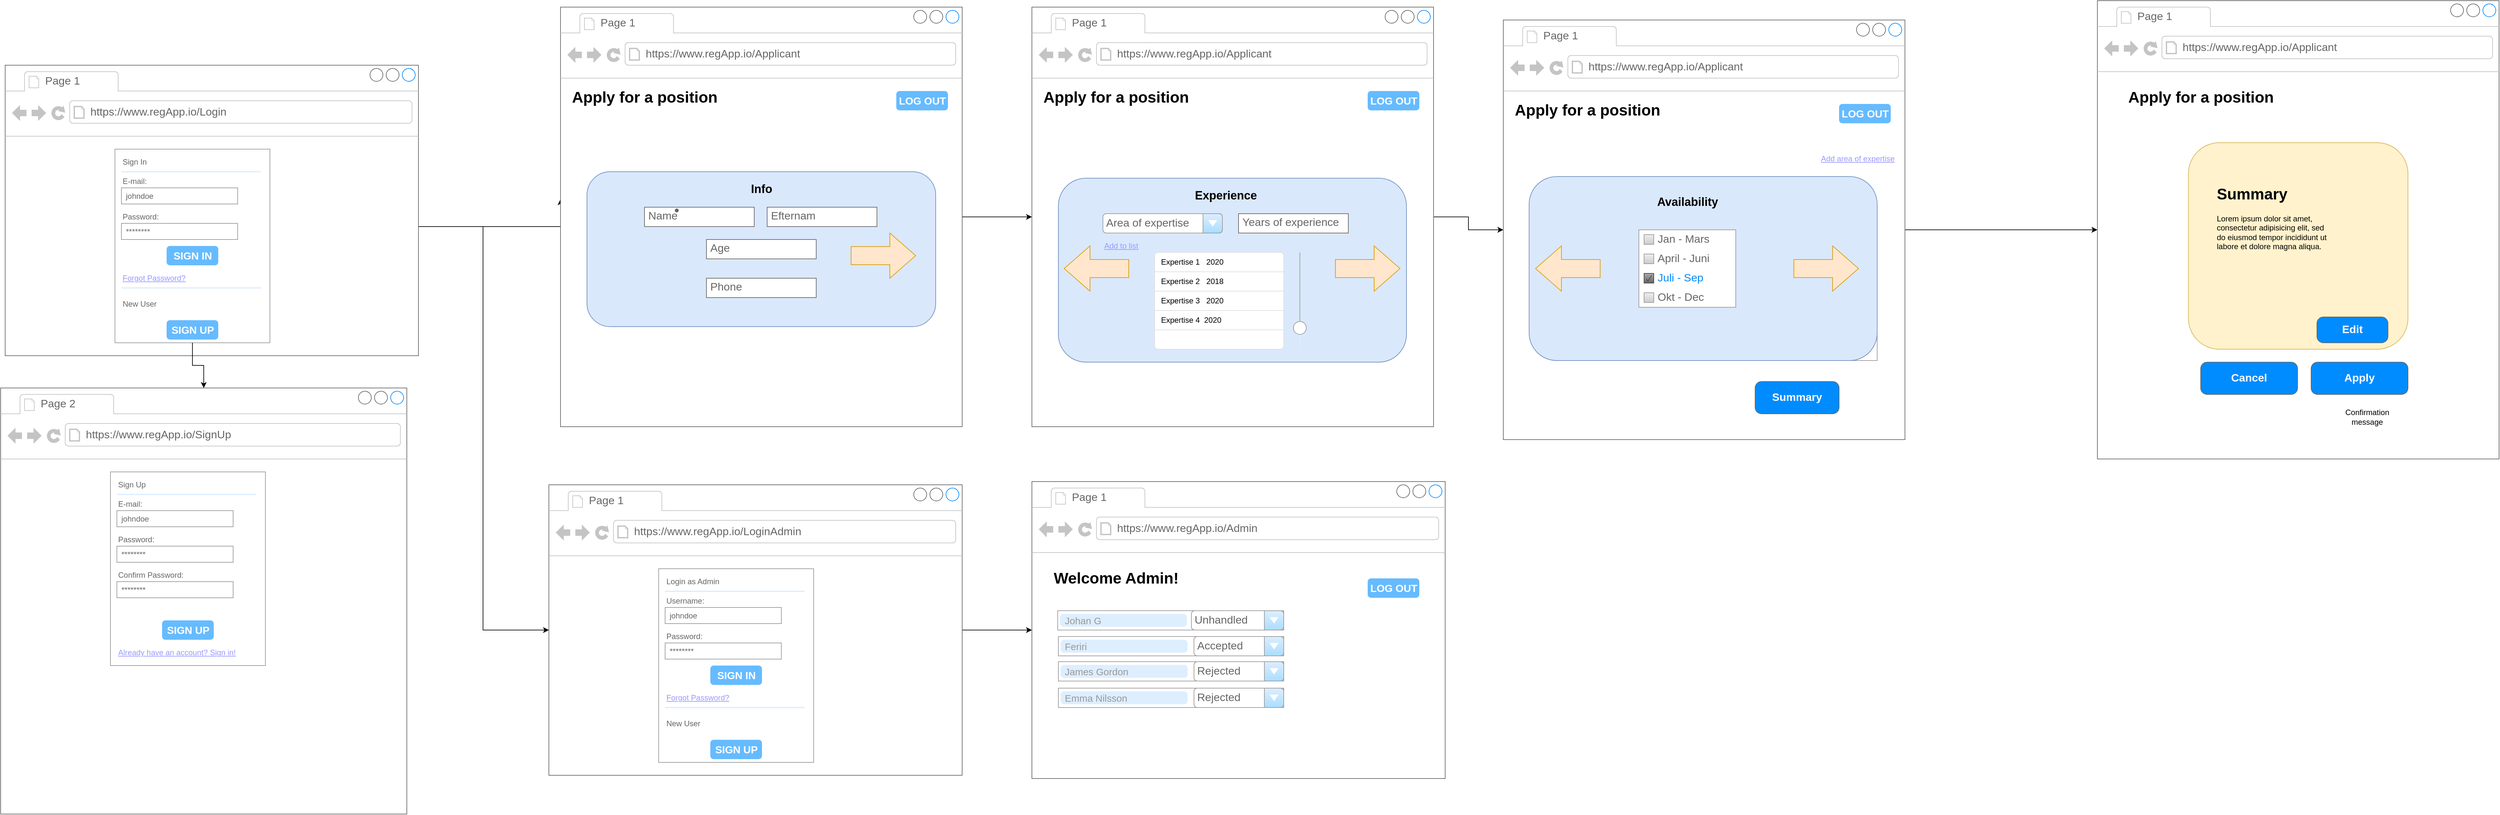 <mxfile version="20.8.18" type="github">
  <diagram name="Sida-1" id="kPzA5vPGDyIlWqKKxrf5">
    <mxGraphModel dx="2049" dy="1080" grid="1" gridSize="10" guides="1" tooltips="1" connect="1" arrows="1" fold="1" page="1" pageScale="1" pageWidth="827" pageHeight="1169" math="0" shadow="0">
      <root>
        <mxCell id="0" />
        <mxCell id="1" parent="0" />
        <mxCell id="7shptAwFYSbdW4jlvjq1-17" value="" style="strokeWidth=1;shadow=0;dashed=0;align=center;html=1;shape=mxgraph.mockup.containers.browserWindow;rSize=0;strokeColor=#666666;strokeColor2=#008cff;strokeColor3=#c4c4c4;mainText=,;recursiveResize=0;" parent="1" vertex="1">
          <mxGeometry x="1700" y="835" width="640" height="460" as="geometry" />
        </mxCell>
        <mxCell id="7shptAwFYSbdW4jlvjq1-18" value="Page 1" style="strokeWidth=1;shadow=0;dashed=0;align=center;html=1;shape=mxgraph.mockup.containers.anchor;fontSize=17;fontColor=#666666;align=left;" parent="7shptAwFYSbdW4jlvjq1-17" vertex="1">
          <mxGeometry x="60" y="12" width="110" height="26" as="geometry" />
        </mxCell>
        <mxCell id="7shptAwFYSbdW4jlvjq1-19" value="https://www.regApp.io/Admin" style="strokeWidth=1;shadow=0;dashed=0;align=center;html=1;shape=mxgraph.mockup.containers.anchor;rSize=0;fontSize=17;fontColor=#666666;align=left;" parent="7shptAwFYSbdW4jlvjq1-17" vertex="1">
          <mxGeometry x="130" y="60" width="250" height="26" as="geometry" />
        </mxCell>
        <mxCell id="hqLiml1cZPk9ldFR3-xz-154" value="LOG OUT" style="strokeWidth=1;shadow=0;dashed=0;align=center;html=1;shape=mxgraph.mockup.forms.rrect;rSize=5;strokeColor=none;fontColor=#ffffff;fillColor=#66bbff;fontSize=16;fontStyle=1;" parent="7shptAwFYSbdW4jlvjq1-17" vertex="1">
          <mxGeometry x="520.0" y="150" width="80" height="30" as="geometry" />
        </mxCell>
        <mxCell id="hqLiml1cZPk9ldFR3-xz-155" value="Welcome Admin!" style="text;strokeColor=none;fillColor=none;html=1;fontSize=24;fontStyle=1;verticalAlign=middle;align=center;" parent="7shptAwFYSbdW4jlvjq1-17" vertex="1">
          <mxGeometry x="80" y="130" width="100" height="40" as="geometry" />
        </mxCell>
        <mxCell id="hqLiml1cZPk9ldFR3-xz-159" value="" style="strokeWidth=1;shadow=0;dashed=0;align=center;html=1;shape=mxgraph.mockup.misc.rrect;rSize=0;strokeColor=#999999;fillColor=#ffffff;fontSize=18;" parent="7shptAwFYSbdW4jlvjq1-17" vertex="1">
          <mxGeometry x="40" y="200" width="350" height="30" as="geometry" />
        </mxCell>
        <mxCell id="hqLiml1cZPk9ldFR3-xz-160" value="Johan G" style="strokeWidth=1;shadow=0;dashed=0;align=center;html=1;shape=mxgraph.mockup.misc.rrect;rSize=5;strokeColor=none;fontSize=15;fontColor=#999999;fillColor=#ddeeff;align=left;spacingLeft=5;" parent="hqLiml1cZPk9ldFR3-xz-159" vertex="1">
          <mxGeometry x="3.5" y="5" width="196.5" height="20" as="geometry" />
        </mxCell>
        <mxCell id="hqLiml1cZPk9ldFR3-xz-163" value="" style="strokeWidth=1;shadow=0;dashed=0;align=center;html=1;shape=mxgraph.mockup.misc.anchor;fontSize=18;" parent="hqLiml1cZPk9ldFR3-xz-159" vertex="1">
          <mxGeometry x="346.5" y="15" as="geometry" />
        </mxCell>
        <mxCell id="hqLiml1cZPk9ldFR3-xz-165" value="" style="strokeWidth=1;shadow=0;dashed=0;align=center;html=1;shape=mxgraph.mockup.misc.anchor;fontSize=18;" parent="hqLiml1cZPk9ldFR3-xz-159" vertex="1">
          <mxGeometry x="325.5" y="15" as="geometry" />
        </mxCell>
        <mxCell id="B25SkYMvyldKzZaYeinG-1" value="Unhandled" style="strokeWidth=1;shadow=0;dashed=0;align=center;html=1;shape=mxgraph.mockup.forms.comboBox;strokeColor=#999999;fillColor=#ddeeff;align=left;fillColor2=#aaddff;mainText=;fontColor=#666666;fontSize=17;spacingLeft=3;" parent="hqLiml1cZPk9ldFR3-xz-159" vertex="1">
          <mxGeometry x="207" width="143" height="30" as="geometry" />
        </mxCell>
        <mxCell id="hqLiml1cZPk9ldFR3-xz-167" value="" style="strokeWidth=1;shadow=0;dashed=0;align=center;html=1;shape=mxgraph.mockup.misc.rrect;rSize=0;strokeColor=#999999;fillColor=#ffffff;fontSize=18;" parent="7shptAwFYSbdW4jlvjq1-17" vertex="1">
          <mxGeometry x="41" y="240" width="349" height="30" as="geometry" />
        </mxCell>
        <mxCell id="hqLiml1cZPk9ldFR3-xz-168" value="Feriri" style="strokeWidth=1;shadow=0;dashed=0;align=center;html=1;shape=mxgraph.mockup.misc.rrect;rSize=5;strokeColor=none;fontSize=15;fontColor=#999999;fillColor=#ddeeff;align=left;spacingLeft=5;" parent="hqLiml1cZPk9ldFR3-xz-167" vertex="1">
          <mxGeometry x="3.49" y="5" width="196.51" height="20" as="geometry" />
        </mxCell>
        <mxCell id="hqLiml1cZPk9ldFR3-xz-171" value="" style="strokeWidth=1;shadow=0;dashed=0;align=center;html=1;shape=mxgraph.mockup.misc.anchor;fontSize=18;" parent="hqLiml1cZPk9ldFR3-xz-167" vertex="1">
          <mxGeometry x="345.51" y="15" as="geometry" />
        </mxCell>
        <mxCell id="hqLiml1cZPk9ldFR3-xz-173" value="" style="strokeWidth=1;shadow=0;dashed=0;align=center;html=1;shape=mxgraph.mockup.misc.anchor;fontSize=18;" parent="hqLiml1cZPk9ldFR3-xz-167" vertex="1">
          <mxGeometry x="324.57" y="15" as="geometry" />
        </mxCell>
        <mxCell id="B25SkYMvyldKzZaYeinG-2" value="Accepted" style="strokeWidth=1;shadow=0;dashed=0;align=center;html=1;shape=mxgraph.mockup.forms.comboBox;strokeColor=#999999;fillColor=#ddeeff;align=left;fillColor2=#aaddff;mainText=;fontColor=#666666;fontSize=17;spacingLeft=3;" parent="hqLiml1cZPk9ldFR3-xz-167" vertex="1">
          <mxGeometry x="210" width="139" height="30" as="geometry" />
        </mxCell>
        <mxCell id="B25SkYMvyldKzZaYeinG-4" value="" style="strokeWidth=1;shadow=0;dashed=0;align=center;html=1;shape=mxgraph.mockup.misc.rrect;rSize=0;strokeColor=#999999;fillColor=#ffffff;fontSize=18;" parent="7shptAwFYSbdW4jlvjq1-17" vertex="1">
          <mxGeometry x="41" y="279" width="349" height="30" as="geometry" />
        </mxCell>
        <mxCell id="B25SkYMvyldKzZaYeinG-5" value="James Gordon" style="strokeWidth=1;shadow=0;dashed=0;align=center;html=1;shape=mxgraph.mockup.misc.rrect;rSize=5;strokeColor=none;fontSize=15;fontColor=#999999;fillColor=#ddeeff;align=left;spacingLeft=5;" parent="B25SkYMvyldKzZaYeinG-4" vertex="1">
          <mxGeometry x="3.49" y="5" width="196.51" height="20" as="geometry" />
        </mxCell>
        <mxCell id="B25SkYMvyldKzZaYeinG-6" value="" style="strokeWidth=1;shadow=0;dashed=0;align=center;html=1;shape=mxgraph.mockup.misc.anchor;fontSize=18;" parent="B25SkYMvyldKzZaYeinG-4" vertex="1">
          <mxGeometry x="345.51" y="15" as="geometry" />
        </mxCell>
        <mxCell id="B25SkYMvyldKzZaYeinG-7" value="" style="strokeWidth=1;shadow=0;dashed=0;align=center;html=1;shape=mxgraph.mockup.misc.anchor;fontSize=18;" parent="B25SkYMvyldKzZaYeinG-4" vertex="1">
          <mxGeometry x="324.57" y="15" as="geometry" />
        </mxCell>
        <mxCell id="B25SkYMvyldKzZaYeinG-8" value="Rejected" style="strokeWidth=1;shadow=0;dashed=0;align=center;html=1;shape=mxgraph.mockup.forms.comboBox;strokeColor=#999999;fillColor=#ddeeff;align=left;fillColor2=#aaddff;mainText=;fontColor=#666666;fontSize=17;spacingLeft=3;" parent="B25SkYMvyldKzZaYeinG-4" vertex="1">
          <mxGeometry x="210" width="139" height="30" as="geometry" />
        </mxCell>
        <mxCell id="B25SkYMvyldKzZaYeinG-9" value="" style="strokeWidth=1;shadow=0;dashed=0;align=center;html=1;shape=mxgraph.mockup.misc.rrect;rSize=0;strokeColor=#999999;fillColor=#ffffff;fontSize=18;" parent="7shptAwFYSbdW4jlvjq1-17" vertex="1">
          <mxGeometry x="41" y="320" width="349" height="30" as="geometry" />
        </mxCell>
        <mxCell id="B25SkYMvyldKzZaYeinG-10" value="Emma Nilsson" style="strokeWidth=1;shadow=0;dashed=0;align=center;html=1;shape=mxgraph.mockup.misc.rrect;rSize=5;strokeColor=none;fontSize=15;fontColor=#999999;fillColor=#ddeeff;align=left;spacingLeft=5;" parent="B25SkYMvyldKzZaYeinG-9" vertex="1">
          <mxGeometry x="3.49" y="5" width="196.51" height="20" as="geometry" />
        </mxCell>
        <mxCell id="B25SkYMvyldKzZaYeinG-11" value="" style="strokeWidth=1;shadow=0;dashed=0;align=center;html=1;shape=mxgraph.mockup.misc.anchor;fontSize=18;" parent="B25SkYMvyldKzZaYeinG-9" vertex="1">
          <mxGeometry x="345.51" y="15" as="geometry" />
        </mxCell>
        <mxCell id="B25SkYMvyldKzZaYeinG-12" value="" style="strokeWidth=1;shadow=0;dashed=0;align=center;html=1;shape=mxgraph.mockup.misc.anchor;fontSize=18;" parent="B25SkYMvyldKzZaYeinG-9" vertex="1">
          <mxGeometry x="324.57" y="15" as="geometry" />
        </mxCell>
        <mxCell id="B25SkYMvyldKzZaYeinG-13" value="Rejected" style="strokeWidth=1;shadow=0;dashed=0;align=center;html=1;shape=mxgraph.mockup.forms.comboBox;strokeColor=#999999;fillColor=#ddeeff;align=left;fillColor2=#aaddff;mainText=;fontColor=#666666;fontSize=17;spacingLeft=3;" parent="B25SkYMvyldKzZaYeinG-9" vertex="1">
          <mxGeometry x="210" width="139" height="30" as="geometry" />
        </mxCell>
        <mxCell id="7shptAwFYSbdW4jlvjq1-24" value="" style="edgeStyle=orthogonalEdgeStyle;rounded=0;orthogonalLoop=1;jettySize=auto;html=1;entryX=0;entryY=0.458;entryDx=0;entryDy=0;entryPerimeter=0;" parent="1" source="BnUvvNfdKLv91Dd7iQGs-1" target="7shptAwFYSbdW4jlvjq1-3" edge="1">
          <mxGeometry relative="1" as="geometry">
            <mxPoint x="964" y="657" as="targetPoint" />
            <Array as="points">
              <mxPoint x="970" y="440" />
            </Array>
          </mxGeometry>
        </mxCell>
        <mxCell id="_u19Z8WVPAnxnF66TqaU-46" style="edgeStyle=orthogonalEdgeStyle;rounded=0;orthogonalLoop=1;jettySize=auto;html=1;" edge="1" parent="1" source="BnUvvNfdKLv91Dd7iQGs-1" target="_u19Z8WVPAnxnF66TqaU-31">
          <mxGeometry relative="1" as="geometry">
            <mxPoint x="850" y="1150" as="targetPoint" />
            <Array as="points">
              <mxPoint x="850" y="440" />
              <mxPoint x="850" y="1065" />
            </Array>
          </mxGeometry>
        </mxCell>
        <mxCell id="BnUvvNfdKLv91Dd7iQGs-1" value="" style="strokeWidth=1;shadow=0;dashed=0;align=center;html=1;shape=mxgraph.mockup.containers.browserWindow;rSize=0;strokeColor=#666666;strokeColor2=#008cff;strokeColor3=#c4c4c4;mainText=,;recursiveResize=0;" parent="1" vertex="1">
          <mxGeometry x="110" y="190" width="640" height="450" as="geometry" />
        </mxCell>
        <mxCell id="BnUvvNfdKLv91Dd7iQGs-2" value="Page 1" style="strokeWidth=1;shadow=0;dashed=0;align=center;html=1;shape=mxgraph.mockup.containers.anchor;fontSize=17;fontColor=#666666;align=left;" parent="BnUvvNfdKLv91Dd7iQGs-1" vertex="1">
          <mxGeometry x="60" y="12" width="110" height="26" as="geometry" />
        </mxCell>
        <mxCell id="BnUvvNfdKLv91Dd7iQGs-3" value="https://www.regApp.io/Login" style="strokeWidth=1;shadow=0;dashed=0;align=center;html=1;shape=mxgraph.mockup.containers.anchor;rSize=0;fontSize=17;fontColor=#666666;align=left;" parent="BnUvvNfdKLv91Dd7iQGs-1" vertex="1">
          <mxGeometry x="130" y="60" width="250" height="26" as="geometry" />
        </mxCell>
        <mxCell id="mrO0CaeoB24Xe4PspME4-4" value="" style="strokeWidth=1;shadow=0;dashed=0;align=center;html=1;shape=mxgraph.mockup.forms.rrect;rSize=0;strokeColor=#999999;fillColor=#ffffff;" parent="BnUvvNfdKLv91Dd7iQGs-1" vertex="1">
          <mxGeometry x="170" y="130" width="240" height="300" as="geometry" />
        </mxCell>
        <mxCell id="mrO0CaeoB24Xe4PspME4-5" value="Sign In" style="strokeWidth=1;shadow=0;dashed=0;align=center;html=1;shape=mxgraph.mockup.forms.anchor;fontSize=12;fontColor=#666666;align=left;resizeWidth=1;spacingLeft=0;" parent="mrO0CaeoB24Xe4PspME4-4" vertex="1">
          <mxGeometry width="120.0" height="20" relative="1" as="geometry">
            <mxPoint x="10" y="10" as="offset" />
          </mxGeometry>
        </mxCell>
        <mxCell id="mrO0CaeoB24Xe4PspME4-6" value="" style="shape=line;strokeColor=#ddeeff;strokeWidth=2;html=1;resizeWidth=1;" parent="mrO0CaeoB24Xe4PspME4-4" vertex="1">
          <mxGeometry width="216.0" height="10" relative="1" as="geometry">
            <mxPoint x="10" y="30" as="offset" />
          </mxGeometry>
        </mxCell>
        <mxCell id="mrO0CaeoB24Xe4PspME4-7" value="E-mail:" style="strokeWidth=1;shadow=0;dashed=0;align=center;html=1;shape=mxgraph.mockup.forms.anchor;fontSize=12;fontColor=#666666;align=left;resizeWidth=1;spacingLeft=0;" parent="mrO0CaeoB24Xe4PspME4-4" vertex="1">
          <mxGeometry width="120.0" height="20" relative="1" as="geometry">
            <mxPoint x="10" y="40" as="offset" />
          </mxGeometry>
        </mxCell>
        <mxCell id="mrO0CaeoB24Xe4PspME4-8" value="johndoe" style="strokeWidth=1;shadow=0;dashed=0;align=center;html=1;shape=mxgraph.mockup.forms.rrect;rSize=0;strokeColor=#999999;fontColor=#666666;align=left;spacingLeft=5;resizeWidth=1;" parent="mrO0CaeoB24Xe4PspME4-4" vertex="1">
          <mxGeometry width="180.0" height="25" relative="1" as="geometry">
            <mxPoint x="10" y="60" as="offset" />
          </mxGeometry>
        </mxCell>
        <mxCell id="mrO0CaeoB24Xe4PspME4-9" value="Password:" style="strokeWidth=1;shadow=0;dashed=0;align=center;html=1;shape=mxgraph.mockup.forms.anchor;fontSize=12;fontColor=#666666;align=left;resizeWidth=1;spacingLeft=0;" parent="mrO0CaeoB24Xe4PspME4-4" vertex="1">
          <mxGeometry width="120.0" height="20" relative="1" as="geometry">
            <mxPoint x="10" y="95" as="offset" />
          </mxGeometry>
        </mxCell>
        <mxCell id="mrO0CaeoB24Xe4PspME4-10" value="********" style="strokeWidth=1;shadow=0;dashed=0;align=center;html=1;shape=mxgraph.mockup.forms.rrect;rSize=0;strokeColor=#999999;fontColor=#666666;align=left;spacingLeft=5;resizeWidth=1;" parent="mrO0CaeoB24Xe4PspME4-4" vertex="1">
          <mxGeometry width="180.0" height="25" relative="1" as="geometry">
            <mxPoint x="10" y="115" as="offset" />
          </mxGeometry>
        </mxCell>
        <mxCell id="mrO0CaeoB24Xe4PspME4-11" value="SIGN IN" style="strokeWidth=1;shadow=0;dashed=0;align=center;html=1;shape=mxgraph.mockup.forms.rrect;rSize=5;strokeColor=none;fontColor=#ffffff;fillColor=#66bbff;fontSize=16;fontStyle=1;" parent="mrO0CaeoB24Xe4PspME4-4" vertex="1">
          <mxGeometry y="1" width="80" height="30" relative="1" as="geometry">
            <mxPoint x="80" y="-150" as="offset" />
          </mxGeometry>
        </mxCell>
        <mxCell id="mrO0CaeoB24Xe4PspME4-12" value="Forgot Password?" style="strokeWidth=1;shadow=0;dashed=0;align=center;html=1;shape=mxgraph.mockup.forms.anchor;fontSize=12;fontColor=#9999ff;align=left;spacingLeft=0;fontStyle=4;resizeWidth=1;" parent="mrO0CaeoB24Xe4PspME4-4" vertex="1">
          <mxGeometry y="1" width="180.0" height="20" relative="1" as="geometry">
            <mxPoint x="10" y="-110" as="offset" />
          </mxGeometry>
        </mxCell>
        <mxCell id="mrO0CaeoB24Xe4PspME4-13" value="" style="shape=line;strokeColor=#ddeeff;strokeWidth=2;html=1;resizeWidth=1;" parent="mrO0CaeoB24Xe4PspME4-4" vertex="1">
          <mxGeometry y="1" width="216.0" height="10" relative="1" as="geometry">
            <mxPoint x="10" y="-90" as="offset" />
          </mxGeometry>
        </mxCell>
        <mxCell id="mrO0CaeoB24Xe4PspME4-14" value="New User" style="strokeWidth=1;shadow=0;dashed=0;align=center;html=1;shape=mxgraph.mockup.forms.anchor;fontSize=12;fontColor=#666666;align=left;spacingLeft=0;resizeWidth=1;" parent="mrO0CaeoB24Xe4PspME4-4" vertex="1">
          <mxGeometry y="1" width="180.0" height="20" relative="1" as="geometry">
            <mxPoint x="10" y="-70" as="offset" />
          </mxGeometry>
        </mxCell>
        <mxCell id="mrO0CaeoB24Xe4PspME4-15" value="SIGN UP" style="strokeWidth=1;shadow=0;dashed=0;align=center;html=1;shape=mxgraph.mockup.forms.rrect;rSize=5;strokeColor=none;fontColor=#ffffff;fillColor=#66bbff;fontSize=16;fontStyle=1;" parent="mrO0CaeoB24Xe4PspME4-4" vertex="1">
          <mxGeometry y="1" width="80" height="30" relative="1" as="geometry">
            <mxPoint x="80" y="-35" as="offset" />
          </mxGeometry>
        </mxCell>
        <mxCell id="LxsmjPVJHAoXayF_g4ax-1" value="" style="strokeWidth=1;shadow=0;dashed=0;align=center;html=1;shape=mxgraph.mockup.containers.browserWindow;rSize=0;strokeColor=#666666;strokeColor2=#008cff;strokeColor3=#c4c4c4;mainText=,;recursiveResize=0;" parent="1" vertex="1">
          <mxGeometry x="103" y="690" width="629" height="660" as="geometry" />
        </mxCell>
        <mxCell id="LxsmjPVJHAoXayF_g4ax-2" value="Page 2" style="strokeWidth=1;shadow=0;dashed=0;align=center;html=1;shape=mxgraph.mockup.containers.anchor;fontSize=17;fontColor=#666666;align=left;" parent="LxsmjPVJHAoXayF_g4ax-1" vertex="1">
          <mxGeometry x="60" y="12" width="110" height="26" as="geometry" />
        </mxCell>
        <mxCell id="LxsmjPVJHAoXayF_g4ax-3" value="https://www.regApp.io/SignUp" style="strokeWidth=1;shadow=0;dashed=0;align=center;html=1;shape=mxgraph.mockup.containers.anchor;rSize=0;fontSize=17;fontColor=#666666;align=left;" parent="LxsmjPVJHAoXayF_g4ax-1" vertex="1">
          <mxGeometry x="130" y="60" width="250" height="26" as="geometry" />
        </mxCell>
        <mxCell id="LxsmjPVJHAoXayF_g4ax-4" value="" style="strokeWidth=1;shadow=0;dashed=0;align=center;html=1;shape=mxgraph.mockup.forms.rrect;rSize=0;strokeColor=#999999;fillColor=#ffffff;" parent="LxsmjPVJHAoXayF_g4ax-1" vertex="1">
          <mxGeometry x="170" y="130" width="240" height="300" as="geometry" />
        </mxCell>
        <mxCell id="LxsmjPVJHAoXayF_g4ax-5" value="Sign Up" style="strokeWidth=1;shadow=0;dashed=0;align=center;html=1;shape=mxgraph.mockup.forms.anchor;fontSize=12;fontColor=#666666;align=left;resizeWidth=1;spacingLeft=0;" parent="LxsmjPVJHAoXayF_g4ax-4" vertex="1">
          <mxGeometry width="120.0" height="20" relative="1" as="geometry">
            <mxPoint x="10" y="10" as="offset" />
          </mxGeometry>
        </mxCell>
        <mxCell id="LxsmjPVJHAoXayF_g4ax-6" value="" style="shape=line;strokeColor=#ddeeff;strokeWidth=2;html=1;resizeWidth=1;" parent="LxsmjPVJHAoXayF_g4ax-4" vertex="1">
          <mxGeometry width="216.0" height="10" relative="1" as="geometry">
            <mxPoint x="10" y="30" as="offset" />
          </mxGeometry>
        </mxCell>
        <mxCell id="LxsmjPVJHAoXayF_g4ax-7" value="E-mail:" style="strokeWidth=1;shadow=0;dashed=0;align=center;html=1;shape=mxgraph.mockup.forms.anchor;fontSize=12;fontColor=#666666;align=left;resizeWidth=1;spacingLeft=0;" parent="LxsmjPVJHAoXayF_g4ax-4" vertex="1">
          <mxGeometry width="120.0" height="20" relative="1" as="geometry">
            <mxPoint x="10" y="40" as="offset" />
          </mxGeometry>
        </mxCell>
        <mxCell id="LxsmjPVJHAoXayF_g4ax-8" value="johndoe" style="strokeWidth=1;shadow=0;dashed=0;align=center;html=1;shape=mxgraph.mockup.forms.rrect;rSize=0;strokeColor=#999999;fontColor=#666666;align=left;spacingLeft=5;resizeWidth=1;" parent="LxsmjPVJHAoXayF_g4ax-4" vertex="1">
          <mxGeometry width="180.0" height="25" relative="1" as="geometry">
            <mxPoint x="10" y="60" as="offset" />
          </mxGeometry>
        </mxCell>
        <mxCell id="LxsmjPVJHAoXayF_g4ax-9" value="Password:" style="strokeWidth=1;shadow=0;dashed=0;align=center;html=1;shape=mxgraph.mockup.forms.anchor;fontSize=12;fontColor=#666666;align=left;resizeWidth=1;spacingLeft=0;" parent="LxsmjPVJHAoXayF_g4ax-4" vertex="1">
          <mxGeometry width="120.0" height="20" relative="1" as="geometry">
            <mxPoint x="10" y="95" as="offset" />
          </mxGeometry>
        </mxCell>
        <mxCell id="LxsmjPVJHAoXayF_g4ax-10" value="********" style="strokeWidth=1;shadow=0;dashed=0;align=center;html=1;shape=mxgraph.mockup.forms.rrect;rSize=0;strokeColor=#999999;fontColor=#666666;align=left;spacingLeft=5;resizeWidth=1;" parent="LxsmjPVJHAoXayF_g4ax-4" vertex="1">
          <mxGeometry width="180.0" height="25" relative="1" as="geometry">
            <mxPoint x="10" y="115" as="offset" />
          </mxGeometry>
        </mxCell>
        <mxCell id="LxsmjPVJHAoXayF_g4ax-11" value="SIGN UP" style="strokeWidth=1;shadow=0;dashed=0;align=center;html=1;shape=mxgraph.mockup.forms.rrect;rSize=5;strokeColor=none;fontColor=#ffffff;fillColor=#66bbff;fontSize=16;fontStyle=1;" parent="LxsmjPVJHAoXayF_g4ax-4" vertex="1">
          <mxGeometry y="1" width="80" height="30" relative="1" as="geometry">
            <mxPoint x="80" y="-70" as="offset" />
          </mxGeometry>
        </mxCell>
        <mxCell id="LxsmjPVJHAoXayF_g4ax-16" value="********" style="strokeWidth=1;shadow=0;dashed=0;align=center;html=1;shape=mxgraph.mockup.forms.rrect;rSize=0;strokeColor=#999999;fontColor=#666666;align=left;spacingLeft=5;resizeWidth=1;" parent="LxsmjPVJHAoXayF_g4ax-4" vertex="1">
          <mxGeometry x="10" y="170" width="180.0" height="25" as="geometry" />
        </mxCell>
        <mxCell id="LxsmjPVJHAoXayF_g4ax-17" value="Confirm Password:" style="strokeWidth=1;shadow=0;dashed=0;align=center;html=1;shape=mxgraph.mockup.forms.anchor;fontSize=12;fontColor=#666666;align=left;resizeWidth=1;spacingLeft=0;" parent="LxsmjPVJHAoXayF_g4ax-4" vertex="1">
          <mxGeometry x="10" y="150" width="120.0" height="20" as="geometry" />
        </mxCell>
        <mxCell id="7shptAwFYSbdW4jlvjq1-2" value="Already have an account? Sign in!" style="strokeWidth=1;shadow=0;dashed=0;align=center;html=1;shape=mxgraph.mockup.forms.anchor;fontSize=12;fontColor=#9999ff;align=left;spacingLeft=0;fontStyle=4;resizeWidth=1;" parent="LxsmjPVJHAoXayF_g4ax-4" vertex="1">
          <mxGeometry x="10" y="270" width="180.0" height="20" as="geometry" />
        </mxCell>
        <mxCell id="hqLiml1cZPk9ldFR3-xz-103" value="" style="edgeStyle=orthogonalEdgeStyle;rounded=0;orthogonalLoop=1;jettySize=auto;html=1;" parent="1" source="7shptAwFYSbdW4jlvjq1-3" target="hqLiml1cZPk9ldFR3-xz-6" edge="1">
          <mxGeometry relative="1" as="geometry" />
        </mxCell>
        <mxCell id="7shptAwFYSbdW4jlvjq1-3" value="" style="strokeWidth=1;shadow=0;dashed=0;align=center;html=1;shape=mxgraph.mockup.containers.browserWindow;rSize=0;strokeColor=#666666;strokeColor2=#008cff;strokeColor3=#c4c4c4;mainText=,;recursiveResize=0;" parent="1" vertex="1">
          <mxGeometry x="970" y="100" width="622" height="650" as="geometry" />
        </mxCell>
        <mxCell id="7shptAwFYSbdW4jlvjq1-4" value="Page 1" style="strokeWidth=1;shadow=0;dashed=0;align=center;html=1;shape=mxgraph.mockup.containers.anchor;fontSize=17;fontColor=#666666;align=left;" parent="7shptAwFYSbdW4jlvjq1-3" vertex="1">
          <mxGeometry x="60" y="12" width="110" height="26" as="geometry" />
        </mxCell>
        <mxCell id="7shptAwFYSbdW4jlvjq1-5" value="https://www.regApp.io/Applicant" style="strokeWidth=1;shadow=0;dashed=0;align=center;html=1;shape=mxgraph.mockup.containers.anchor;rSize=0;fontSize=17;fontColor=#666666;align=left;" parent="7shptAwFYSbdW4jlvjq1-3" vertex="1">
          <mxGeometry x="130" y="60" width="250" height="26" as="geometry" />
        </mxCell>
        <mxCell id="7shptAwFYSbdW4jlvjq1-25" value="LOG OUT" style="strokeWidth=1;shadow=0;dashed=0;align=center;html=1;shape=mxgraph.mockup.forms.rrect;rSize=5;strokeColor=none;fontColor=#ffffff;fillColor=#66bbff;fontSize=16;fontStyle=1;" parent="7shptAwFYSbdW4jlvjq1-3" vertex="1">
          <mxGeometry x="520.0" y="130" width="80" height="30" as="geometry" />
        </mxCell>
        <mxCell id="7shptAwFYSbdW4jlvjq1-28" value="Apply for a position" style="text;strokeColor=none;fillColor=none;html=1;fontSize=24;fontStyle=1;verticalAlign=middle;align=center;" parent="7shptAwFYSbdW4jlvjq1-3" vertex="1">
          <mxGeometry x="80" y="120" width="100" height="40" as="geometry" />
        </mxCell>
        <mxCell id="hqLiml1cZPk9ldFR3-xz-102" value="" style="rounded=1;whiteSpace=wrap;html=1;fillColor=#dae8fc;strokeColor=#6c8ebf;" parent="7shptAwFYSbdW4jlvjq1-3" vertex="1">
          <mxGeometry x="41" y="255" width="540" height="240" as="geometry" />
        </mxCell>
        <mxCell id="7shptAwFYSbdW4jlvjq1-94" value="" style="html=1;shadow=0;dashed=0;align=center;verticalAlign=middle;shape=mxgraph.arrows2.arrow;dy=0.6;dx=40;notch=0;fillColor=#ffe6cc;strokeColor=#d79b00;" parent="7shptAwFYSbdW4jlvjq1-3" vertex="1">
          <mxGeometry x="450" y="350" width="100" height="70" as="geometry" />
        </mxCell>
        <mxCell id="hqLiml1cZPk9ldFR3-xz-3" value="Name" style="strokeWidth=1;shadow=0;dashed=0;align=center;html=1;shape=mxgraph.mockup.text.textBox;fontColor=#666666;align=left;fontSize=17;spacingLeft=4;spacingTop=-3;strokeColor=#666666;mainText=" parent="7shptAwFYSbdW4jlvjq1-3" vertex="1">
          <mxGeometry x="130" y="310" width="170" height="30" as="geometry" />
        </mxCell>
        <mxCell id="hqLiml1cZPk9ldFR3-xz-4" value="Age" style="strokeWidth=1;shadow=0;dashed=0;align=center;html=1;shape=mxgraph.mockup.text.textBox;fontColor=#666666;align=left;fontSize=17;spacingLeft=4;spacingTop=-3;strokeColor=#666666;mainText=" parent="7shptAwFYSbdW4jlvjq1-3" vertex="1">
          <mxGeometry x="226" y="360" width="170" height="30" as="geometry" />
        </mxCell>
        <mxCell id="hqLiml1cZPk9ldFR3-xz-5" value="Efternam" style="strokeWidth=1;shadow=0;dashed=0;align=center;html=1;shape=mxgraph.mockup.text.textBox;fontColor=#666666;align=left;fontSize=17;spacingLeft=4;spacingTop=-3;strokeColor=#666666;mainText=" parent="7shptAwFYSbdW4jlvjq1-3" vertex="1">
          <mxGeometry x="320" y="310" width="170" height="30" as="geometry" />
        </mxCell>
        <mxCell id="hqLiml1cZPk9ldFR3-xz-152" value="&lt;font style=&quot;font-size: 18px;&quot;&gt;Info&lt;/font&gt;" style="text;strokeColor=none;fillColor=none;html=1;fontSize=24;fontStyle=1;verticalAlign=middle;align=center;" parent="7shptAwFYSbdW4jlvjq1-3" vertex="1">
          <mxGeometry x="261" y="260" width="100" height="40" as="geometry" />
        </mxCell>
        <mxCell id="hqLiml1cZPk9ldFR3-xz-153" value="Phone" style="strokeWidth=1;shadow=0;dashed=0;align=center;html=1;shape=mxgraph.mockup.text.textBox;fontColor=#666666;align=left;fontSize=17;spacingLeft=4;spacingTop=-3;strokeColor=#666666;mainText=" parent="7shptAwFYSbdW4jlvjq1-3" vertex="1">
          <mxGeometry x="226" y="420" width="170" height="30" as="geometry" />
        </mxCell>
        <mxCell id="7shptAwFYSbdW4jlvjq1-23" value="" style="shape=waypoint;sketch=0;size=6;pointerEvents=1;points=[];fillColor=default;resizable=0;rotatable=0;perimeter=centerPerimeter;snapToPoint=1;strokeColor=#666666;strokeWidth=1;shadow=0;dashed=0;" parent="1" vertex="1">
          <mxGeometry x="1140" y="405" width="20" height="20" as="geometry" />
        </mxCell>
        <mxCell id="7shptAwFYSbdW4jlvjq1-75" value="" style="strokeWidth=1;shadow=0;dashed=0;align=center;html=1;shape=mxgraph.mockup.containers.browserWindow;rSize=0;strokeColor=#666666;strokeColor2=#008cff;strokeColor3=#c4c4c4;mainText=,;recursiveResize=0;" parent="1" vertex="1">
          <mxGeometry x="3350" y="90" width="622" height="710" as="geometry" />
        </mxCell>
        <mxCell id="7shptAwFYSbdW4jlvjq1-76" value="Page 1" style="strokeWidth=1;shadow=0;dashed=0;align=center;html=1;shape=mxgraph.mockup.containers.anchor;fontSize=17;fontColor=#666666;align=left;" parent="7shptAwFYSbdW4jlvjq1-75" vertex="1">
          <mxGeometry x="60" y="12" width="110" height="26" as="geometry" />
        </mxCell>
        <mxCell id="7shptAwFYSbdW4jlvjq1-77" value="https://www.regApp.io/Applicant" style="strokeWidth=1;shadow=0;dashed=0;align=center;html=1;shape=mxgraph.mockup.containers.anchor;rSize=0;fontSize=17;fontColor=#666666;align=left;" parent="7shptAwFYSbdW4jlvjq1-75" vertex="1">
          <mxGeometry x="130" y="60" width="250" height="26" as="geometry" />
        </mxCell>
        <mxCell id="7shptAwFYSbdW4jlvjq1-96" value="Apply for a position" style="text;strokeColor=none;fillColor=none;html=1;fontSize=24;fontStyle=1;verticalAlign=middle;align=center;" parent="7shptAwFYSbdW4jlvjq1-75" vertex="1">
          <mxGeometry x="110" y="130" width="100" height="40" as="geometry" />
        </mxCell>
        <mxCell id="7shptAwFYSbdW4jlvjq1-97" value="" style="rounded=1;whiteSpace=wrap;html=1;fillColor=#fff2cc;strokeColor=#d6b656;" parent="7shptAwFYSbdW4jlvjq1-75" vertex="1">
          <mxGeometry x="141" y="220" width="340" height="320" as="geometry" />
        </mxCell>
        <mxCell id="7shptAwFYSbdW4jlvjq1-99" value="&lt;h1&gt;Summary&lt;/h1&gt;&lt;p&gt;Lorem ipsum dolor sit amet, consectetur adipisicing elit, sed do eiusmod tempor incididunt ut labore et dolore magna aliqua.&lt;/p&gt;" style="text;html=1;strokeColor=none;fillColor=none;spacing=5;spacingTop=-20;whiteSpace=wrap;overflow=hidden;rounded=0;" parent="7shptAwFYSbdW4jlvjq1-75" vertex="1">
          <mxGeometry x="180" y="280" width="190" height="120" as="geometry" />
        </mxCell>
        <mxCell id="7shptAwFYSbdW4jlvjq1-101" value="Cancel" style="strokeWidth=1;shadow=0;dashed=0;align=center;html=1;shape=mxgraph.mockup.buttons.button;strokeColor=#666666;fontColor=#ffffff;mainText=;buttonStyle=round;fontSize=17;fontStyle=1;fillColor=#008cff;whiteSpace=wrap;" parent="7shptAwFYSbdW4jlvjq1-75" vertex="1">
          <mxGeometry x="160" y="560" width="150" height="50" as="geometry" />
        </mxCell>
        <mxCell id="7shptAwFYSbdW4jlvjq1-100" value="Edit" style="strokeWidth=1;shadow=0;dashed=0;align=center;html=1;shape=mxgraph.mockup.buttons.button;strokeColor=#666666;fontColor=#ffffff;mainText=;buttonStyle=round;fontSize=17;fontStyle=1;fillColor=#008cff;whiteSpace=wrap;" parent="7shptAwFYSbdW4jlvjq1-75" vertex="1">
          <mxGeometry x="340" y="490" width="110" height="40" as="geometry" />
        </mxCell>
        <mxCell id="7shptAwFYSbdW4jlvjq1-102" value="Apply" style="strokeWidth=1;shadow=0;dashed=0;align=center;html=1;shape=mxgraph.mockup.buttons.button;strokeColor=#666666;fontColor=#ffffff;mainText=;buttonStyle=round;fontSize=17;fontStyle=1;fillColor=#008cff;whiteSpace=wrap;" parent="7shptAwFYSbdW4jlvjq1-75" vertex="1">
          <mxGeometry x="331" y="560" width="150" height="50" as="geometry" />
        </mxCell>
        <mxCell id="7shptAwFYSbdW4jlvjq1-103" value="Confirmation message" style="text;html=1;strokeColor=none;fillColor=none;align=center;verticalAlign=middle;whiteSpace=wrap;rounded=0;" parent="7shptAwFYSbdW4jlvjq1-75" vertex="1">
          <mxGeometry x="376" y="630" width="84" height="30" as="geometry" />
        </mxCell>
        <mxCell id="hqLiml1cZPk9ldFR3-xz-1" value="" style="edgeStyle=orthogonalEdgeStyle;rounded=0;orthogonalLoop=1;jettySize=auto;html=1;" parent="1" source="mrO0CaeoB24Xe4PspME4-4" target="LxsmjPVJHAoXayF_g4ax-1" edge="1">
          <mxGeometry relative="1" as="geometry" />
        </mxCell>
        <mxCell id="hqLiml1cZPk9ldFR3-xz-118" value="" style="edgeStyle=orthogonalEdgeStyle;rounded=0;orthogonalLoop=1;jettySize=auto;html=1;" parent="1" source="hqLiml1cZPk9ldFR3-xz-6" target="hqLiml1cZPk9ldFR3-xz-30" edge="1">
          <mxGeometry relative="1" as="geometry" />
        </mxCell>
        <mxCell id="hqLiml1cZPk9ldFR3-xz-6" value="" style="strokeWidth=1;shadow=0;dashed=0;align=center;html=1;shape=mxgraph.mockup.containers.browserWindow;rSize=0;strokeColor=#666666;strokeColor2=#008cff;strokeColor3=#c4c4c4;mainText=,;recursiveResize=0;" parent="1" vertex="1">
          <mxGeometry x="1700" y="100" width="622" height="650" as="geometry" />
        </mxCell>
        <mxCell id="hqLiml1cZPk9ldFR3-xz-117" value="" style="rounded=1;whiteSpace=wrap;html=1;fillColor=#dae8fc;strokeColor=#6c8ebf;" parent="hqLiml1cZPk9ldFR3-xz-6" vertex="1">
          <mxGeometry x="41" y="265" width="539" height="285" as="geometry" />
        </mxCell>
        <mxCell id="hqLiml1cZPk9ldFR3-xz-7" value="Page 1" style="strokeWidth=1;shadow=0;dashed=0;align=center;html=1;shape=mxgraph.mockup.containers.anchor;fontSize=17;fontColor=#666666;align=left;" parent="hqLiml1cZPk9ldFR3-xz-6" vertex="1">
          <mxGeometry x="60" y="12" width="110" height="26" as="geometry" />
        </mxCell>
        <mxCell id="hqLiml1cZPk9ldFR3-xz-8" value="https://www.regApp.io/Applicant" style="strokeWidth=1;shadow=0;dashed=0;align=center;html=1;shape=mxgraph.mockup.containers.anchor;rSize=0;fontSize=17;fontColor=#666666;align=left;" parent="hqLiml1cZPk9ldFR3-xz-6" vertex="1">
          <mxGeometry x="130" y="60" width="250" height="26" as="geometry" />
        </mxCell>
        <mxCell id="hqLiml1cZPk9ldFR3-xz-9" value="LOG OUT" style="strokeWidth=1;shadow=0;dashed=0;align=center;html=1;shape=mxgraph.mockup.forms.rrect;rSize=5;strokeColor=none;fontColor=#ffffff;fillColor=#66bbff;fontSize=16;fontStyle=1;" parent="hqLiml1cZPk9ldFR3-xz-6" vertex="1">
          <mxGeometry x="520.0" y="130" width="80" height="30" as="geometry" />
        </mxCell>
        <mxCell id="hqLiml1cZPk9ldFR3-xz-10" value="Apply for a position" style="text;strokeColor=none;fillColor=none;html=1;fontSize=24;fontStyle=1;verticalAlign=middle;align=center;" parent="hqLiml1cZPk9ldFR3-xz-6" vertex="1">
          <mxGeometry x="80" y="120" width="100" height="40" as="geometry" />
        </mxCell>
        <mxCell id="hqLiml1cZPk9ldFR3-xz-11" value="Area of expertise" style="strokeWidth=1;shadow=0;dashed=0;align=center;html=1;shape=mxgraph.mockup.forms.comboBox;strokeColor=#999999;fillColor=#ddeeff;align=left;fillColor2=#aaddff;mainText=;fontColor=#666666;fontSize=17;spacingLeft=3;" parent="hqLiml1cZPk9ldFR3-xz-6" vertex="1">
          <mxGeometry x="110" y="320" width="185" height="30" as="geometry" />
        </mxCell>
        <mxCell id="hqLiml1cZPk9ldFR3-xz-12" value="Years of experience" style="strokeWidth=1;shadow=0;dashed=0;align=center;html=1;shape=mxgraph.mockup.text.textBox;fontColor=#666666;align=left;fontSize=17;spacingLeft=4;spacingTop=-3;strokeColor=#666666;mainText=" parent="hqLiml1cZPk9ldFR3-xz-6" vertex="1">
          <mxGeometry x="320" y="320" width="170" height="30" as="geometry" />
        </mxCell>
        <mxCell id="hqLiml1cZPk9ldFR3-xz-13" value="Add to list" style="strokeWidth=1;shadow=0;dashed=0;align=center;html=1;shape=mxgraph.mockup.forms.anchor;fontSize=12;fontColor=#9999ff;align=left;spacingLeft=0;fontStyle=4;resizeWidth=1;" parent="hqLiml1cZPk9ldFR3-xz-6" vertex="1">
          <mxGeometry x="110" y="360" width="120" height="20" as="geometry" />
        </mxCell>
        <mxCell id="hqLiml1cZPk9ldFR3-xz-20" value="" style="html=1;shadow=0;dashed=0;align=center;verticalAlign=middle;shape=mxgraph.arrows2.arrow;dy=0.6;dx=40;notch=0;fillColor=#ffe6cc;strokeColor=#d79b00;" parent="hqLiml1cZPk9ldFR3-xz-6" vertex="1">
          <mxGeometry x="470" y="370" width="100" height="70" as="geometry" />
        </mxCell>
        <mxCell id="hqLiml1cZPk9ldFR3-xz-21" value="" style="html=1;shadow=0;dashed=0;align=center;verticalAlign=middle;shape=mxgraph.arrows2.arrow;dy=0.6;dx=40;flipH=1;notch=0;fillColor=#ffe6cc;strokeColor=#d79b00;" parent="hqLiml1cZPk9ldFR3-xz-6" vertex="1">
          <mxGeometry x="50" y="370" width="100" height="70" as="geometry" />
        </mxCell>
        <mxCell id="hqLiml1cZPk9ldFR3-xz-24" value="" style="html=1;shadow=0;dashed=0;shape=mxgraph.bootstrap.rrect;rSize=5;strokeColor=#DFDFDF;html=1;whiteSpace=wrap;fillColor=#FFFFFF;fontColor=#000000;" parent="hqLiml1cZPk9ldFR3-xz-6" vertex="1">
          <mxGeometry x="190" y="380" width="200" height="150" as="geometry" />
        </mxCell>
        <mxCell id="hqLiml1cZPk9ldFR3-xz-25" value="Expertise 1&amp;nbsp;&lt;span style=&quot;white-space: pre;&quot;&gt; &lt;/span&gt;&lt;span style=&quot;white-space: pre;&quot;&gt; &lt;/span&gt;2020" style="strokeColor=inherit;fillColor=inherit;gradientColor=inherit;fontColor=inherit;html=1;shadow=0;dashed=0;shape=mxgraph.bootstrap.topButton;rSize=5;perimeter=none;whiteSpace=wrap;resizeWidth=1;align=left;spacing=10;" parent="hqLiml1cZPk9ldFR3-xz-24" vertex="1">
          <mxGeometry width="200" height="30" relative="1" as="geometry" />
        </mxCell>
        <mxCell id="hqLiml1cZPk9ldFR3-xz-26" value="Expertise 2&amp;nbsp;&lt;span style=&quot;white-space: pre;&quot;&gt; &lt;/span&gt;&lt;span style=&quot;white-space: pre;&quot;&gt; &lt;/span&gt;2018" style="strokeColor=inherit;fillColor=inherit;gradientColor=inherit;fontColor=inherit;html=1;shadow=0;dashed=0;perimeter=none;whiteSpace=wrap;resizeWidth=1;align=left;spacing=10;" parent="hqLiml1cZPk9ldFR3-xz-24" vertex="1">
          <mxGeometry width="200" height="30" relative="1" as="geometry">
            <mxPoint y="30" as="offset" />
          </mxGeometry>
        </mxCell>
        <mxCell id="hqLiml1cZPk9ldFR3-xz-27" value="Expertise 3&amp;nbsp;&lt;span style=&quot;white-space: pre;&quot;&gt; &lt;/span&gt;&lt;span style=&quot;white-space: pre;&quot;&gt; &lt;/span&gt;2020" style="strokeColor=inherit;fillColor=inherit;gradientColor=inherit;fontColor=inherit;html=1;shadow=0;dashed=0;perimeter=none;whiteSpace=wrap;resizeWidth=1;align=left;spacing=10;" parent="hqLiml1cZPk9ldFR3-xz-24" vertex="1">
          <mxGeometry width="200" height="30" relative="1" as="geometry">
            <mxPoint y="60" as="offset" />
          </mxGeometry>
        </mxCell>
        <mxCell id="hqLiml1cZPk9ldFR3-xz-28" value="Expertise 4&lt;span style=&quot;white-space: pre;&quot;&gt; &lt;/span&gt;&lt;span style=&quot;white-space: pre;&quot;&gt; &lt;/span&gt;2020" style="strokeColor=inherit;fillColor=inherit;gradientColor=inherit;fontColor=inherit;html=1;shadow=0;dashed=0;perimeter=none;whiteSpace=wrap;resizeWidth=1;align=left;spacing=10;" parent="hqLiml1cZPk9ldFR3-xz-24" vertex="1">
          <mxGeometry width="200" height="30" relative="1" as="geometry">
            <mxPoint y="90" as="offset" />
          </mxGeometry>
        </mxCell>
        <mxCell id="4DnUEa6yu6qnXIY2opaz-1" value="" style="shape=image;html=1;verticalAlign=top;verticalLabelPosition=bottom;labelBackgroundColor=#ffffff;imageAspect=0;aspect=fixed;image=https://cdn0.iconfinder.com/data/icons/evericons-24px-vol-1/24/circle-x-128.png" parent="hqLiml1cZPk9ldFR3-xz-24" vertex="1">
          <mxGeometry x="170" width="30" height="30" as="geometry" />
        </mxCell>
        <mxCell id="hqLiml1cZPk9ldFR3-xz-131" value="&lt;b&gt;&lt;font style=&quot;font-size: 18px;&quot;&gt;Experience&lt;/font&gt;&lt;/b&gt;" style="text;strokeColor=none;fillColor=none;html=1;fontSize=24;fontStyle=1;verticalAlign=middle;align=center;" parent="hqLiml1cZPk9ldFR3-xz-6" vertex="1">
          <mxGeometry x="250" y="270" width="100" height="40" as="geometry" />
        </mxCell>
        <mxCell id="4DnUEa6yu6qnXIY2opaz-7" value="" style="verticalLabelPosition=bottom;shadow=0;dashed=0;align=center;html=1;verticalAlign=top;strokeWidth=1;shape=mxgraph.mockup.forms.horSlider;strokeColor=#999999;sliderStyle=basic;sliderPos=20;handleStyle=circle;fillColor2=#ddeeff;direction=north;" parent="hqLiml1cZPk9ldFR3-xz-6" vertex="1">
          <mxGeometry x="400" y="380" width="30" height="150" as="geometry" />
        </mxCell>
        <mxCell id="hqLiml1cZPk9ldFR3-xz-126" value="" style="edgeStyle=orthogonalEdgeStyle;rounded=0;orthogonalLoop=1;jettySize=auto;html=1;" parent="1" source="hqLiml1cZPk9ldFR3-xz-30" edge="1">
          <mxGeometry relative="1" as="geometry">
            <mxPoint x="3350" y="445" as="targetPoint" />
          </mxGeometry>
        </mxCell>
        <mxCell id="hqLiml1cZPk9ldFR3-xz-30" value="&lt;b&gt;&lt;font style=&quot;font-size: 18px;&quot;&gt;Experience&lt;/font&gt;&lt;/b&gt;" style="strokeWidth=1;shadow=0;dashed=0;align=center;html=1;shape=mxgraph.mockup.containers.browserWindow;rSize=0;strokeColor=#666666;strokeColor2=#008cff;strokeColor3=#c4c4c4;mainText=,;recursiveResize=0;" parent="1" vertex="1">
          <mxGeometry x="2430" y="120" width="622" height="650" as="geometry" />
        </mxCell>
        <mxCell id="hqLiml1cZPk9ldFR3-xz-31" value="Page 1" style="strokeWidth=1;shadow=0;dashed=0;align=center;html=1;shape=mxgraph.mockup.containers.anchor;fontSize=17;fontColor=#666666;align=left;" parent="hqLiml1cZPk9ldFR3-xz-30" vertex="1">
          <mxGeometry x="60" y="12" width="110" height="26" as="geometry" />
        </mxCell>
        <mxCell id="hqLiml1cZPk9ldFR3-xz-32" value="https://www.regApp.io/Applicant" style="strokeWidth=1;shadow=0;dashed=0;align=center;html=1;shape=mxgraph.mockup.containers.anchor;rSize=0;fontSize=17;fontColor=#666666;align=left;" parent="hqLiml1cZPk9ldFR3-xz-30" vertex="1">
          <mxGeometry x="130" y="60" width="250" height="26" as="geometry" />
        </mxCell>
        <mxCell id="hqLiml1cZPk9ldFR3-xz-33" value="LOG OUT" style="strokeWidth=1;shadow=0;dashed=0;align=center;html=1;shape=mxgraph.mockup.forms.rrect;rSize=5;strokeColor=none;fontColor=#ffffff;fillColor=#66bbff;fontSize=16;fontStyle=1;" parent="hqLiml1cZPk9ldFR3-xz-30" vertex="1">
          <mxGeometry x="520.0" y="130" width="80" height="30" as="geometry" />
        </mxCell>
        <mxCell id="hqLiml1cZPk9ldFR3-xz-34" value="Apply for a position" style="text;strokeColor=none;fillColor=none;html=1;fontSize=24;fontStyle=1;verticalAlign=middle;align=center;" parent="hqLiml1cZPk9ldFR3-xz-30" vertex="1">
          <mxGeometry x="80" y="120" width="100" height="40" as="geometry" />
        </mxCell>
        <mxCell id="hqLiml1cZPk9ldFR3-xz-37" value="Add area of expertise" style="strokeWidth=1;shadow=0;dashed=0;align=center;html=1;shape=mxgraph.mockup.forms.anchor;fontSize=12;fontColor=#9999ff;align=left;spacingLeft=0;fontStyle=4;resizeWidth=1;" parent="hqLiml1cZPk9ldFR3-xz-30" vertex="1">
          <mxGeometry x="490" y="205" width="120" height="20" as="geometry" />
        </mxCell>
        <mxCell id="hqLiml1cZPk9ldFR3-xz-38" value="" style="strokeWidth=1;shadow=0;dashed=0;align=center;html=1;shape=mxgraph.mockup.forms.rrect;rSize=0;strokeColor=#999999;fillColor=#ffffff;recursiveResize=0;" parent="hqLiml1cZPk9ldFR3-xz-30" vertex="1">
          <mxGeometry x="220" y="325" width="359" height="202.5" as="geometry" />
        </mxCell>
        <mxCell id="hqLiml1cZPk9ldFR3-xz-119" value="" style="rounded=1;whiteSpace=wrap;html=1;fillColor=#dae8fc;strokeColor=#6c8ebf;" parent="hqLiml1cZPk9ldFR3-xz-38" vertex="1">
          <mxGeometry x="-180" y="-82.5" width="539" height="285" as="geometry" />
        </mxCell>
        <mxCell id="hqLiml1cZPk9ldFR3-xz-39" value="Jan - Mars" style="strokeWidth=1;shadow=0;dashed=0;align=center;html=1;shape=mxgraph.mockup.forms.rrect;rSize=0;fillColor=#eeeeee;strokeColor=#999999;gradientColor=#cccccc;align=left;spacingLeft=4;fontSize=17;fontColor=#666666;labelPosition=right;" parent="hqLiml1cZPk9ldFR3-xz-38" vertex="1">
          <mxGeometry x="8" y="7.5" width="15" height="15" as="geometry" />
        </mxCell>
        <mxCell id="hqLiml1cZPk9ldFR3-xz-40" value="April - Juni" style="strokeWidth=1;shadow=0;dashed=0;align=center;html=1;shape=mxgraph.mockup.forms.rrect;rSize=0;fillColor=#eeeeee;strokeColor=#999999;gradientColor=#cccccc;align=left;spacingLeft=4;fontSize=17;fontColor=#666666;labelPosition=right;" parent="hqLiml1cZPk9ldFR3-xz-38" vertex="1">
          <mxGeometry x="8" y="37.5" width="15" height="15" as="geometry" />
        </mxCell>
        <mxCell id="hqLiml1cZPk9ldFR3-xz-41" value="Juli - Sep" style="strokeWidth=1;shadow=0;dashed=0;align=center;html=1;shape=mxgraph.mockup.forms.checkbox;rSize=0;resizable=0;fillColor=#aaaaaa;strokeColor=#444444;gradientColor=#666666;align=left;spacingLeft=4;fontSize=17;fontColor=#008cff;labelPosition=right;" parent="hqLiml1cZPk9ldFR3-xz-38" vertex="1">
          <mxGeometry x="8" y="67.5" width="15" height="15" as="geometry" />
        </mxCell>
        <mxCell id="hqLiml1cZPk9ldFR3-xz-42" value="Okt - Dec" style="strokeWidth=1;shadow=0;dashed=0;align=center;html=1;shape=mxgraph.mockup.forms.rrect;rSize=0;fillColor=#eeeeee;strokeColor=#999999;gradientColor=#cccccc;align=left;spacingLeft=4;fontSize=17;fontColor=#666666;labelPosition=right;" parent="hqLiml1cZPk9ldFR3-xz-38" vertex="1">
          <mxGeometry x="8" y="97.5" width="15" height="15" as="geometry" />
        </mxCell>
        <mxCell id="hqLiml1cZPk9ldFR3-xz-120" value="" style="strokeWidth=1;shadow=0;dashed=0;align=center;html=1;shape=mxgraph.mockup.forms.rrect;rSize=0;strokeColor=#999999;fillColor=#ffffff;recursiveResize=0;" parent="hqLiml1cZPk9ldFR3-xz-38" vertex="1">
          <mxGeometry x="-10" width="150" height="120" as="geometry" />
        </mxCell>
        <mxCell id="hqLiml1cZPk9ldFR3-xz-121" value="Jan - Mars" style="strokeWidth=1;shadow=0;dashed=0;align=center;html=1;shape=mxgraph.mockup.forms.rrect;rSize=0;fillColor=#eeeeee;strokeColor=#999999;gradientColor=#cccccc;align=left;spacingLeft=4;fontSize=17;fontColor=#666666;labelPosition=right;" parent="hqLiml1cZPk9ldFR3-xz-120" vertex="1">
          <mxGeometry x="8" y="7.5" width="15" height="15" as="geometry" />
        </mxCell>
        <mxCell id="hqLiml1cZPk9ldFR3-xz-122" value="April - Juni" style="strokeWidth=1;shadow=0;dashed=0;align=center;html=1;shape=mxgraph.mockup.forms.rrect;rSize=0;fillColor=#eeeeee;strokeColor=#999999;gradientColor=#cccccc;align=left;spacingLeft=4;fontSize=17;fontColor=#666666;labelPosition=right;" parent="hqLiml1cZPk9ldFR3-xz-120" vertex="1">
          <mxGeometry x="8" y="37.5" width="15" height="15" as="geometry" />
        </mxCell>
        <mxCell id="hqLiml1cZPk9ldFR3-xz-123" value="Juli - Sep" style="strokeWidth=1;shadow=0;dashed=0;align=center;html=1;shape=mxgraph.mockup.forms.checkbox;rSize=0;resizable=0;fillColor=#aaaaaa;strokeColor=#444444;gradientColor=#666666;align=left;spacingLeft=4;fontSize=17;fontColor=#008cff;labelPosition=right;" parent="hqLiml1cZPk9ldFR3-xz-120" vertex="1">
          <mxGeometry x="8" y="67.5" width="15" height="15" as="geometry" />
        </mxCell>
        <mxCell id="hqLiml1cZPk9ldFR3-xz-124" value="Okt - Dec" style="strokeWidth=1;shadow=0;dashed=0;align=center;html=1;shape=mxgraph.mockup.forms.rrect;rSize=0;fillColor=#eeeeee;strokeColor=#999999;gradientColor=#cccccc;align=left;spacingLeft=4;fontSize=17;fontColor=#666666;labelPosition=right;" parent="hqLiml1cZPk9ldFR3-xz-120" vertex="1">
          <mxGeometry x="8" y="97.5" width="15" height="15" as="geometry" />
        </mxCell>
        <mxCell id="hqLiml1cZPk9ldFR3-xz-132" value="&lt;font style=&quot;font-size: 18px;&quot;&gt;Availability&lt;/font&gt;" style="text;strokeColor=none;fillColor=none;html=1;fontSize=24;fontStyle=1;verticalAlign=middle;align=center;" parent="hqLiml1cZPk9ldFR3-xz-38" vertex="1">
          <mxGeometry x="15" y="-65" width="100" height="40" as="geometry" />
        </mxCell>
        <mxCell id="hqLiml1cZPk9ldFR3-xz-43" value="Summary" style="strokeWidth=1;shadow=0;dashed=0;align=center;html=1;shape=mxgraph.mockup.buttons.button;strokeColor=#666666;fontColor=#ffffff;mainText=;buttonStyle=round;fontSize=17;fontStyle=1;fillColor=#008cff;whiteSpace=wrap;" parent="hqLiml1cZPk9ldFR3-xz-30" vertex="1">
          <mxGeometry x="390" y="560" width="130" height="50" as="geometry" />
        </mxCell>
        <mxCell id="hqLiml1cZPk9ldFR3-xz-44" value="" style="html=1;shadow=0;dashed=0;align=center;verticalAlign=middle;shape=mxgraph.arrows2.arrow;dy=0.6;dx=40;notch=0;fillColor=#ffe6cc;strokeColor=#d79b00;" parent="hqLiml1cZPk9ldFR3-xz-30" vertex="1">
          <mxGeometry x="450" y="350" width="100" height="70" as="geometry" />
        </mxCell>
        <mxCell id="hqLiml1cZPk9ldFR3-xz-45" value="" style="html=1;shadow=0;dashed=0;align=center;verticalAlign=middle;shape=mxgraph.arrows2.arrow;dy=0.6;dx=40;flipH=1;notch=0;fillColor=#ffe6cc;strokeColor=#d79b00;" parent="hqLiml1cZPk9ldFR3-xz-30" vertex="1">
          <mxGeometry x="50" y="350" width="100" height="70" as="geometry" />
        </mxCell>
        <mxCell id="4DnUEa6yu6qnXIY2opaz-2" value="" style="shape=image;html=1;verticalAlign=top;verticalLabelPosition=bottom;labelBackgroundColor=#ffffff;imageAspect=0;aspect=fixed;image=https://cdn0.iconfinder.com/data/icons/evericons-24px-vol-1/24/circle-x-128.png" parent="1" vertex="1">
          <mxGeometry x="2059" y="509" width="30" height="30" as="geometry" />
        </mxCell>
        <mxCell id="4DnUEa6yu6qnXIY2opaz-3" value="" style="shape=image;html=1;verticalAlign=top;verticalLabelPosition=bottom;labelBackgroundColor=#ffffff;imageAspect=0;aspect=fixed;image=https://cdn0.iconfinder.com/data/icons/evericons-24px-vol-1/24/circle-x-128.png" parent="1" vertex="1">
          <mxGeometry x="2060" y="539" width="30" height="30" as="geometry" />
        </mxCell>
        <mxCell id="4DnUEa6yu6qnXIY2opaz-4" value="" style="shape=image;html=1;verticalAlign=top;verticalLabelPosition=bottom;labelBackgroundColor=#ffffff;imageAspect=0;aspect=fixed;image=https://cdn0.iconfinder.com/data/icons/evericons-24px-vol-1/24/circle-x-128.png" parent="1" vertex="1">
          <mxGeometry x="2059" y="569" width="30" height="30" as="geometry" />
        </mxCell>
        <mxCell id="4DnUEa6yu6qnXIY2opaz-5" value="" style="shape=image;html=1;verticalAlign=top;verticalLabelPosition=bottom;labelBackgroundColor=#ffffff;imageAspect=0;aspect=fixed;image=https://cdn0.iconfinder.com/data/icons/evericons-24px-vol-1/24/circle-x-128.png" parent="1" vertex="1">
          <mxGeometry x="2058" y="600" width="30" height="30" as="geometry" />
        </mxCell>
        <mxCell id="_u19Z8WVPAnxnF66TqaU-47" value="" style="edgeStyle=orthogonalEdgeStyle;rounded=0;orthogonalLoop=1;jettySize=auto;html=1;" edge="1" parent="1" source="_u19Z8WVPAnxnF66TqaU-31" target="7shptAwFYSbdW4jlvjq1-17">
          <mxGeometry relative="1" as="geometry" />
        </mxCell>
        <mxCell id="_u19Z8WVPAnxnF66TqaU-31" value="" style="strokeWidth=1;shadow=0;dashed=0;align=center;html=1;shape=mxgraph.mockup.containers.browserWindow;rSize=0;strokeColor=#666666;strokeColor2=#008cff;strokeColor3=#c4c4c4;mainText=,;recursiveResize=0;" vertex="1" parent="1">
          <mxGeometry x="952" y="840" width="640" height="450" as="geometry" />
        </mxCell>
        <mxCell id="_u19Z8WVPAnxnF66TqaU-32" value="Page 1" style="strokeWidth=1;shadow=0;dashed=0;align=center;html=1;shape=mxgraph.mockup.containers.anchor;fontSize=17;fontColor=#666666;align=left;" vertex="1" parent="_u19Z8WVPAnxnF66TqaU-31">
          <mxGeometry x="60" y="12" width="110" height="26" as="geometry" />
        </mxCell>
        <mxCell id="_u19Z8WVPAnxnF66TqaU-33" value="https://www.regApp.io/LoginAdmin" style="strokeWidth=1;shadow=0;dashed=0;align=center;html=1;shape=mxgraph.mockup.containers.anchor;rSize=0;fontSize=17;fontColor=#666666;align=left;" vertex="1" parent="_u19Z8WVPAnxnF66TqaU-31">
          <mxGeometry x="130" y="60" width="250" height="26" as="geometry" />
        </mxCell>
        <mxCell id="_u19Z8WVPAnxnF66TqaU-34" value="" style="strokeWidth=1;shadow=0;dashed=0;align=center;html=1;shape=mxgraph.mockup.forms.rrect;rSize=0;strokeColor=#999999;fillColor=#ffffff;" vertex="1" parent="_u19Z8WVPAnxnF66TqaU-31">
          <mxGeometry x="170" y="130" width="240" height="300" as="geometry" />
        </mxCell>
        <mxCell id="_u19Z8WVPAnxnF66TqaU-35" value="Login as Admin" style="strokeWidth=1;shadow=0;dashed=0;align=center;html=1;shape=mxgraph.mockup.forms.anchor;fontSize=12;fontColor=#666666;align=left;resizeWidth=1;spacingLeft=0;" vertex="1" parent="_u19Z8WVPAnxnF66TqaU-34">
          <mxGeometry width="120.0" height="20" relative="1" as="geometry">
            <mxPoint x="10" y="10" as="offset" />
          </mxGeometry>
        </mxCell>
        <mxCell id="_u19Z8WVPAnxnF66TqaU-36" value="" style="shape=line;strokeColor=#ddeeff;strokeWidth=2;html=1;resizeWidth=1;" vertex="1" parent="_u19Z8WVPAnxnF66TqaU-34">
          <mxGeometry width="216.0" height="10" relative="1" as="geometry">
            <mxPoint x="10" y="30" as="offset" />
          </mxGeometry>
        </mxCell>
        <mxCell id="_u19Z8WVPAnxnF66TqaU-37" value="Username:" style="strokeWidth=1;shadow=0;dashed=0;align=center;html=1;shape=mxgraph.mockup.forms.anchor;fontSize=12;fontColor=#666666;align=left;resizeWidth=1;spacingLeft=0;" vertex="1" parent="_u19Z8WVPAnxnF66TqaU-34">
          <mxGeometry width="120.0" height="20" relative="1" as="geometry">
            <mxPoint x="10" y="40" as="offset" />
          </mxGeometry>
        </mxCell>
        <mxCell id="_u19Z8WVPAnxnF66TqaU-38" value="johndoe" style="strokeWidth=1;shadow=0;dashed=0;align=center;html=1;shape=mxgraph.mockup.forms.rrect;rSize=0;strokeColor=#999999;fontColor=#666666;align=left;spacingLeft=5;resizeWidth=1;" vertex="1" parent="_u19Z8WVPAnxnF66TqaU-34">
          <mxGeometry width="180.0" height="25" relative="1" as="geometry">
            <mxPoint x="10" y="60" as="offset" />
          </mxGeometry>
        </mxCell>
        <mxCell id="_u19Z8WVPAnxnF66TqaU-39" value="Password:" style="strokeWidth=1;shadow=0;dashed=0;align=center;html=1;shape=mxgraph.mockup.forms.anchor;fontSize=12;fontColor=#666666;align=left;resizeWidth=1;spacingLeft=0;" vertex="1" parent="_u19Z8WVPAnxnF66TqaU-34">
          <mxGeometry width="120.0" height="20" relative="1" as="geometry">
            <mxPoint x="10" y="95" as="offset" />
          </mxGeometry>
        </mxCell>
        <mxCell id="_u19Z8WVPAnxnF66TqaU-40" value="********" style="strokeWidth=1;shadow=0;dashed=0;align=center;html=1;shape=mxgraph.mockup.forms.rrect;rSize=0;strokeColor=#999999;fontColor=#666666;align=left;spacingLeft=5;resizeWidth=1;" vertex="1" parent="_u19Z8WVPAnxnF66TqaU-34">
          <mxGeometry width="180.0" height="25" relative="1" as="geometry">
            <mxPoint x="10" y="115" as="offset" />
          </mxGeometry>
        </mxCell>
        <mxCell id="_u19Z8WVPAnxnF66TqaU-41" value="SIGN IN" style="strokeWidth=1;shadow=0;dashed=0;align=center;html=1;shape=mxgraph.mockup.forms.rrect;rSize=5;strokeColor=none;fontColor=#ffffff;fillColor=#66bbff;fontSize=16;fontStyle=1;" vertex="1" parent="_u19Z8WVPAnxnF66TqaU-34">
          <mxGeometry y="1" width="80" height="30" relative="1" as="geometry">
            <mxPoint x="80" y="-150" as="offset" />
          </mxGeometry>
        </mxCell>
        <mxCell id="_u19Z8WVPAnxnF66TqaU-42" value="Forgot Password?" style="strokeWidth=1;shadow=0;dashed=0;align=center;html=1;shape=mxgraph.mockup.forms.anchor;fontSize=12;fontColor=#9999ff;align=left;spacingLeft=0;fontStyle=4;resizeWidth=1;" vertex="1" parent="_u19Z8WVPAnxnF66TqaU-34">
          <mxGeometry y="1" width="180.0" height="20" relative="1" as="geometry">
            <mxPoint x="10" y="-110" as="offset" />
          </mxGeometry>
        </mxCell>
        <mxCell id="_u19Z8WVPAnxnF66TqaU-43" value="" style="shape=line;strokeColor=#ddeeff;strokeWidth=2;html=1;resizeWidth=1;" vertex="1" parent="_u19Z8WVPAnxnF66TqaU-34">
          <mxGeometry y="1" width="216.0" height="10" relative="1" as="geometry">
            <mxPoint x="10" y="-90" as="offset" />
          </mxGeometry>
        </mxCell>
        <mxCell id="_u19Z8WVPAnxnF66TqaU-44" value="New User" style="strokeWidth=1;shadow=0;dashed=0;align=center;html=1;shape=mxgraph.mockup.forms.anchor;fontSize=12;fontColor=#666666;align=left;spacingLeft=0;resizeWidth=1;" vertex="1" parent="_u19Z8WVPAnxnF66TqaU-34">
          <mxGeometry y="1" width="180.0" height="20" relative="1" as="geometry">
            <mxPoint x="10" y="-70" as="offset" />
          </mxGeometry>
        </mxCell>
        <mxCell id="_u19Z8WVPAnxnF66TqaU-45" value="SIGN UP" style="strokeWidth=1;shadow=0;dashed=0;align=center;html=1;shape=mxgraph.mockup.forms.rrect;rSize=5;strokeColor=none;fontColor=#ffffff;fillColor=#66bbff;fontSize=16;fontStyle=1;" vertex="1" parent="_u19Z8WVPAnxnF66TqaU-34">
          <mxGeometry y="1" width="80" height="30" relative="1" as="geometry">
            <mxPoint x="80" y="-35" as="offset" />
          </mxGeometry>
        </mxCell>
      </root>
    </mxGraphModel>
  </diagram>
</mxfile>
